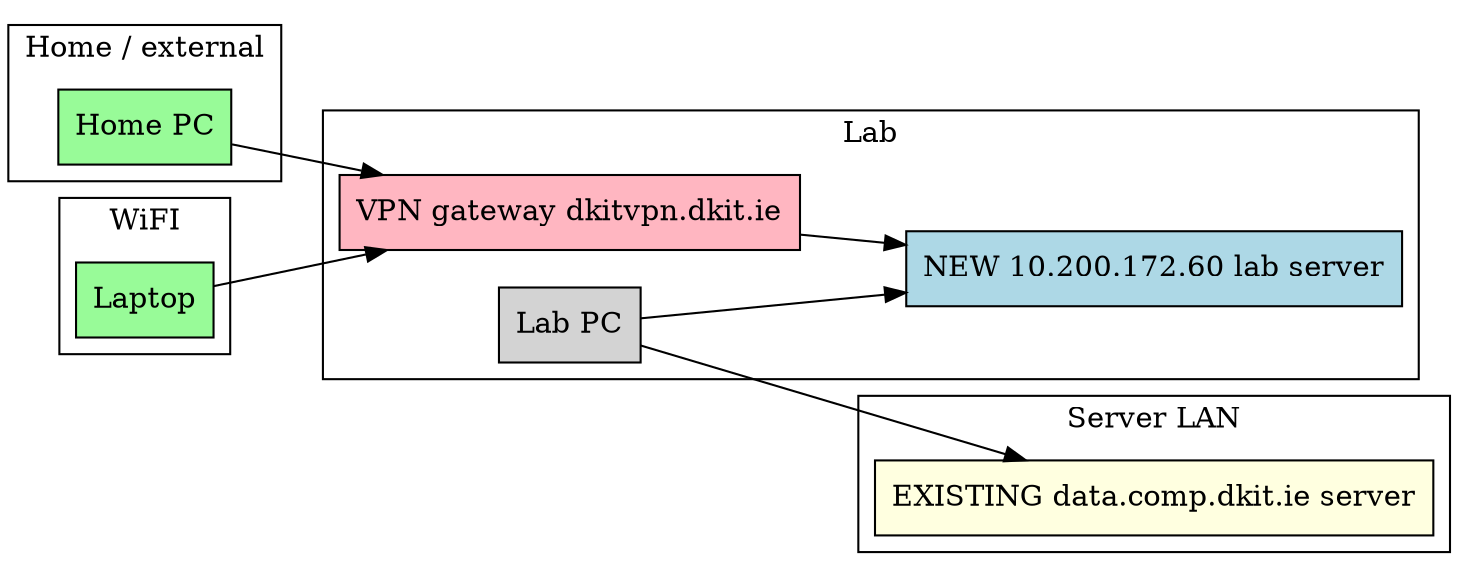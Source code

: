 digraph G {

	rankdir=LR;

	node [ shape=rectangle, style=filled ];
	
	subgraph cluster_home {
	
		label = "Home / external" ;
		
		homepc [ label="Home PC", fillcolor=palegreen ];
	
	}
	
	subgraph cluster_wifi {
		label="WiFI";
		mobiledevice [ label="Laptop", fillcolor=palegreen ];
	}
	
	subgraph cluster_lab {
		label="Lab"
		
		labpc [ label="Lab PC" ];
		
		gateway [ label="VPN gateway dkitvpn.dkit.ie", fillcolor=lightpink ];
		
		labhost [ label="NEW 10.200.172.60 lab server", fillcolor=lightblue ];
		
		labpc -> labhost;
		gateway -> labhost ;
		
	}
	
	subgraph cluster_old {
		label="Server LAN";
		datasvr [ label="EXISTING data.comp.dkit.ie server", fillcolor=lightyellow		];
		}

	labpc -> datasvr;
	homepc -> gateway;
	mobiledevice -> gateway;
}